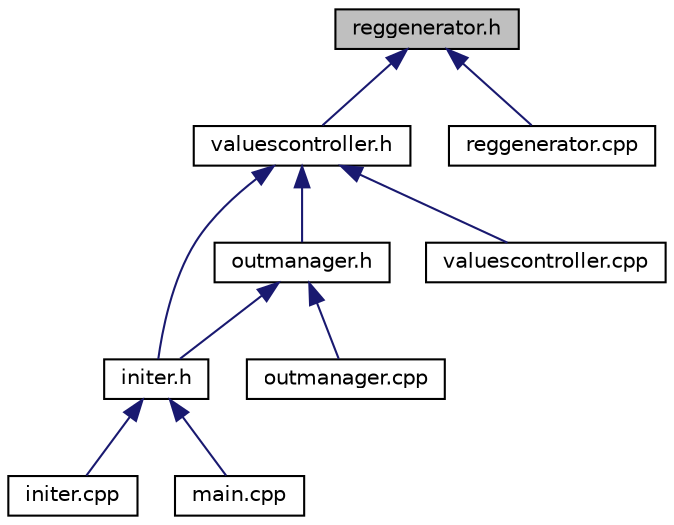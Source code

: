digraph "reggenerator.h"
{
  edge [fontname="Helvetica",fontsize="10",labelfontname="Helvetica",labelfontsize="10"];
  node [fontname="Helvetica",fontsize="10",shape=record];
  Node15 [label="reggenerator.h",height=0.2,width=0.4,color="black", fillcolor="grey75", style="filled", fontcolor="black"];
  Node15 -> Node16 [dir="back",color="midnightblue",fontsize="10",style="solid",fontname="Helvetica"];
  Node16 [label="valuescontroller.h",height=0.2,width=0.4,color="black", fillcolor="white", style="filled",URL="$valuescontroller_8h.html"];
  Node16 -> Node17 [dir="back",color="midnightblue",fontsize="10",style="solid",fontname="Helvetica"];
  Node17 [label="initer.h",height=0.2,width=0.4,color="black", fillcolor="white", style="filled",URL="$initer_8h.html"];
  Node17 -> Node18 [dir="back",color="midnightblue",fontsize="10",style="solid",fontname="Helvetica"];
  Node18 [label="initer.cpp",height=0.2,width=0.4,color="black", fillcolor="white", style="filled",URL="$initer_8cpp.html"];
  Node17 -> Node19 [dir="back",color="midnightblue",fontsize="10",style="solid",fontname="Helvetica"];
  Node19 [label="main.cpp",height=0.2,width=0.4,color="black", fillcolor="white", style="filled",URL="$main_8cpp.html"];
  Node16 -> Node20 [dir="back",color="midnightblue",fontsize="10",style="solid",fontname="Helvetica"];
  Node20 [label="outmanager.h",height=0.2,width=0.4,color="black", fillcolor="white", style="filled",URL="$outmanager_8h.html"];
  Node20 -> Node17 [dir="back",color="midnightblue",fontsize="10",style="solid",fontname="Helvetica"];
  Node20 -> Node21 [dir="back",color="midnightblue",fontsize="10",style="solid",fontname="Helvetica"];
  Node21 [label="outmanager.cpp",height=0.2,width=0.4,color="black", fillcolor="white", style="filled",URL="$outmanager_8cpp.html"];
  Node16 -> Node22 [dir="back",color="midnightblue",fontsize="10",style="solid",fontname="Helvetica"];
  Node22 [label="valuescontroller.cpp",height=0.2,width=0.4,color="black", fillcolor="white", style="filled",URL="$valuescontroller_8cpp.html"];
  Node15 -> Node23 [dir="back",color="midnightblue",fontsize="10",style="solid",fontname="Helvetica"];
  Node23 [label="reggenerator.cpp",height=0.2,width=0.4,color="black", fillcolor="white", style="filled",URL="$reggenerator_8cpp.html"];
}

